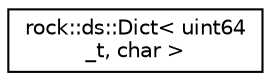digraph "类继承关系图"
{
 // LATEX_PDF_SIZE
  edge [fontname="Helvetica",fontsize="10",labelfontname="Helvetica",labelfontsize="10"];
  node [fontname="Helvetica",fontsize="10",shape=record];
  rankdir="LR";
  Node0 [label="rock::ds::Dict\< uint64\l_t, char \>",height=0.2,width=0.4,color="black", fillcolor="white", style="filled",URL="$classrock_1_1ds_1_1Dict.html",tooltip=" "];
}
